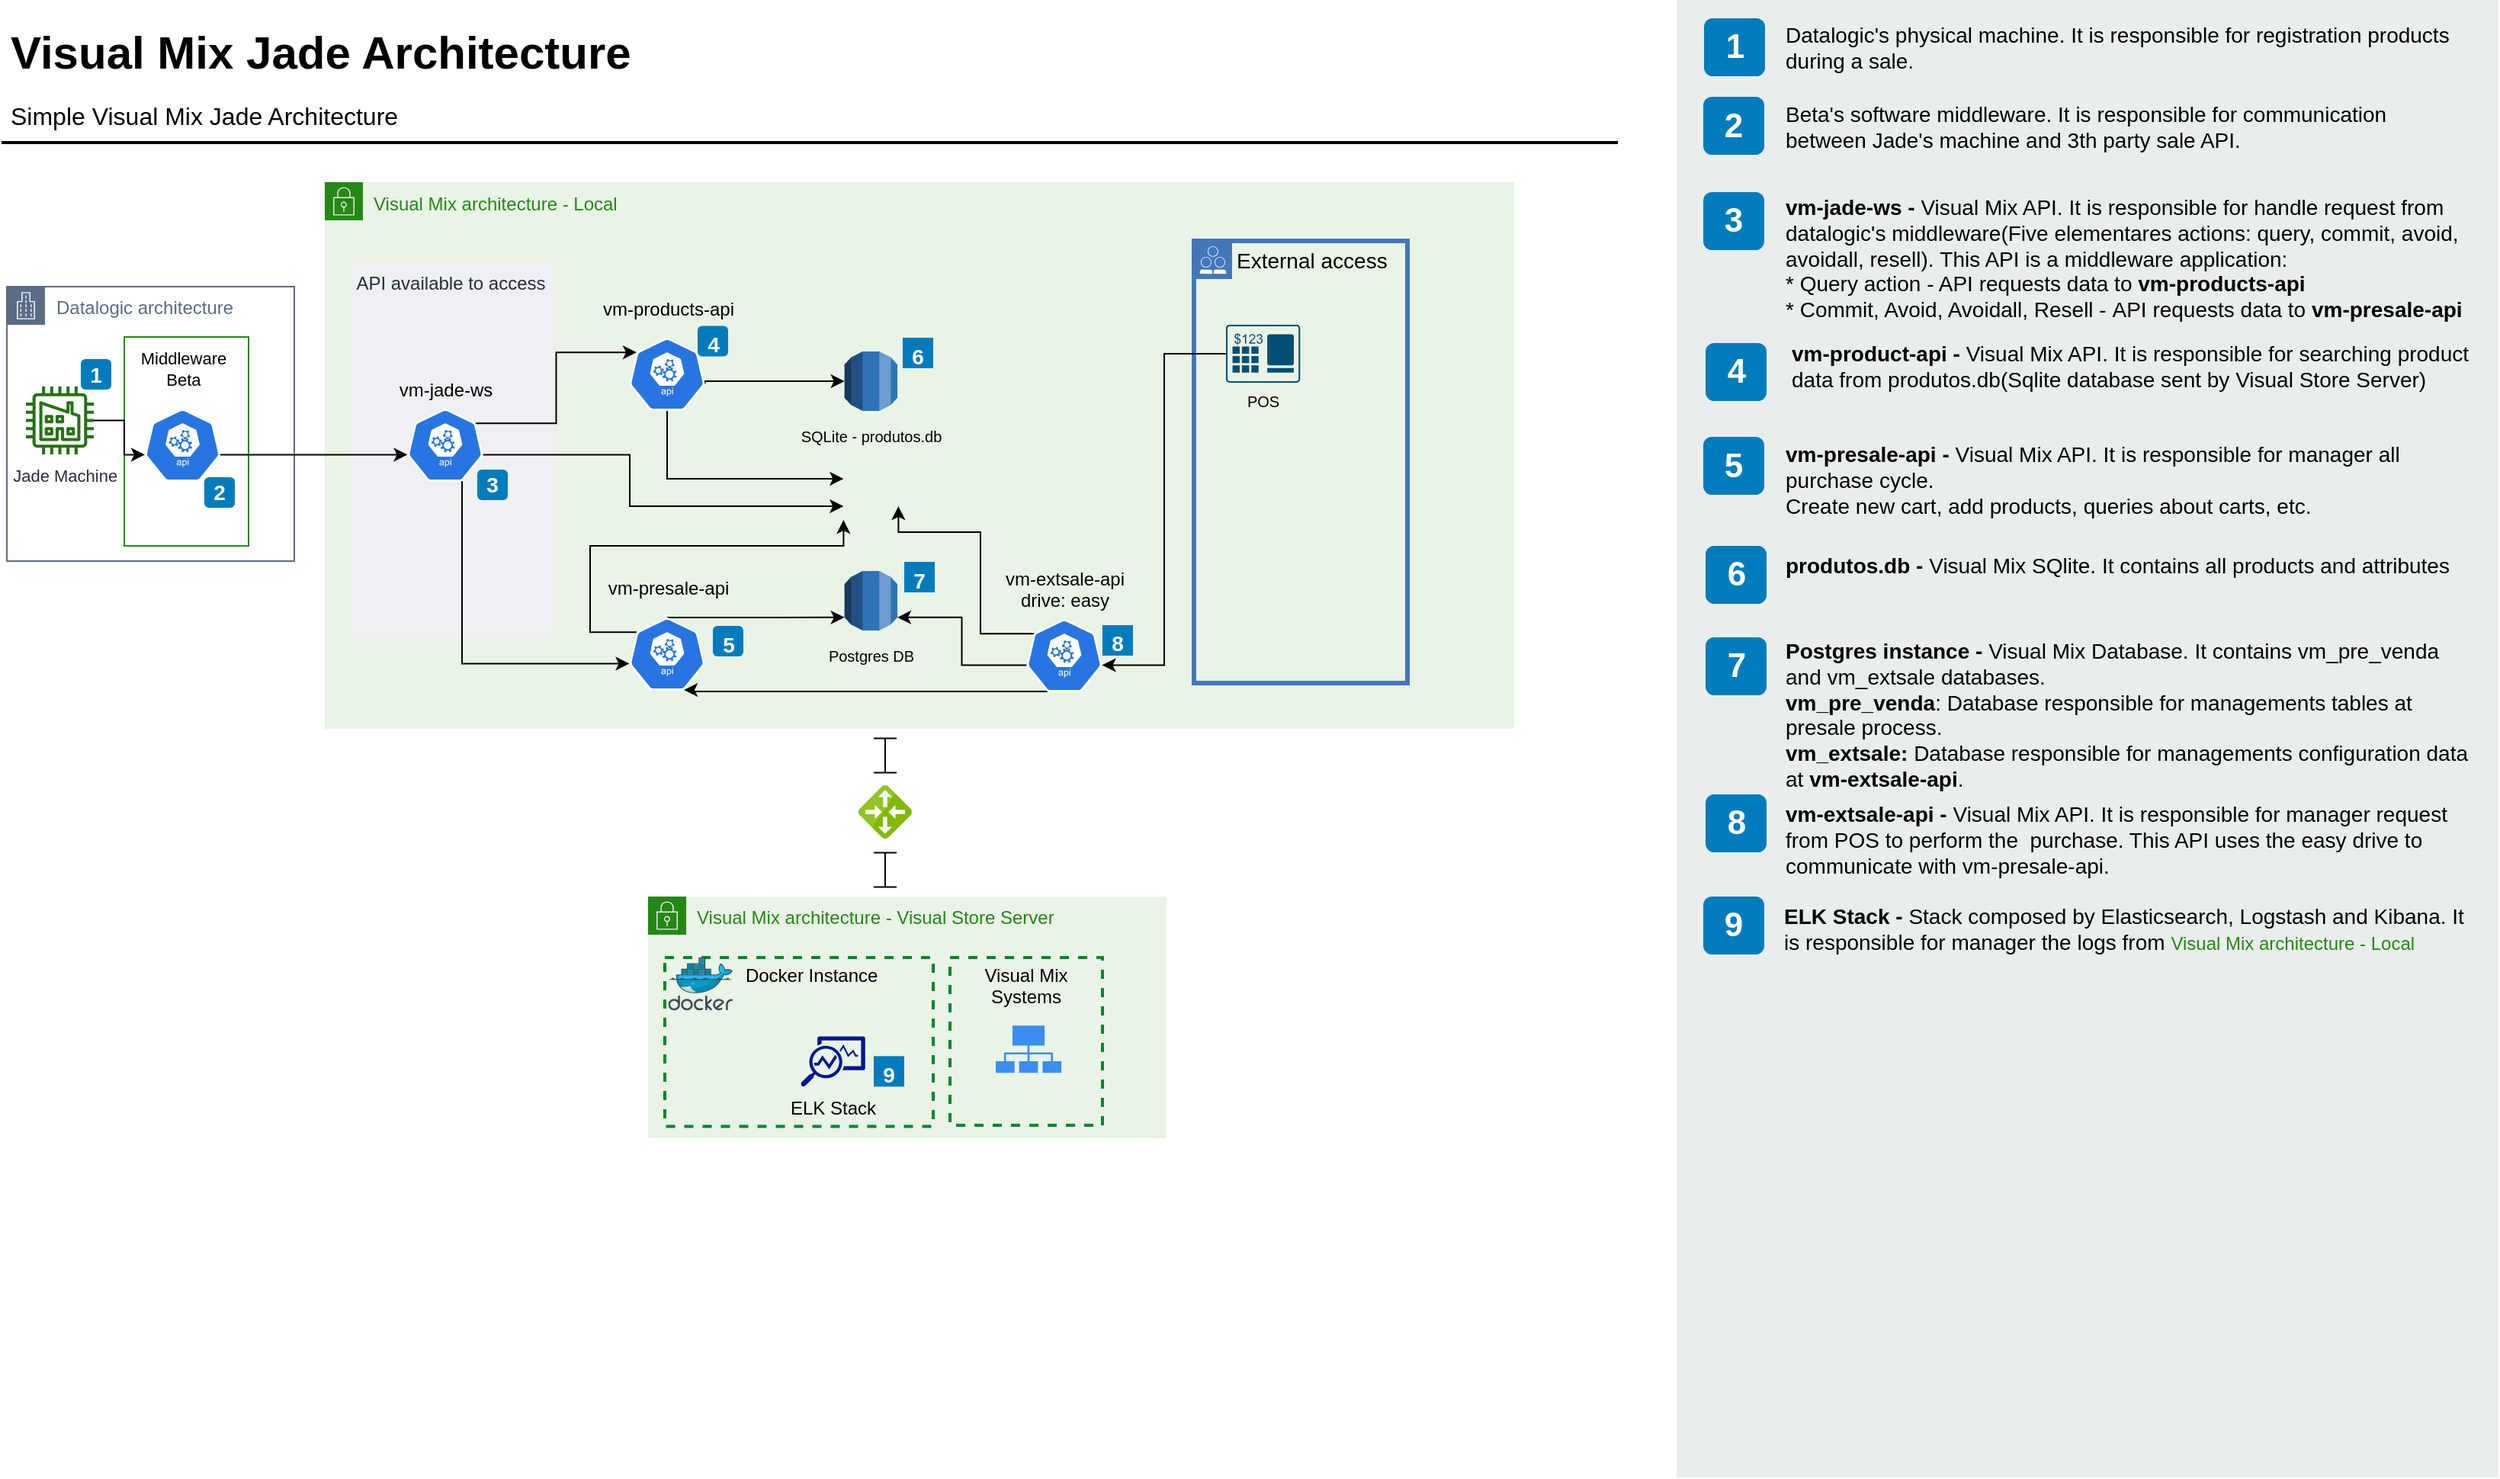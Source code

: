 <mxfile version="13.6.2" type="github">
  <diagram id="Ht1M8jgEwFfnCIfOTk4-" name="api-flux">
    <mxGraphModel dx="315" dy="213" grid="1" gridSize="10" guides="1" tooltips="1" connect="1" arrows="1" fold="1" page="1" pageScale="1" pageWidth="827" pageHeight="1169" math="0" shadow="0">
      <root>
        <mxCell id="0" />
        <mxCell id="1" parent="0" />
        <mxCell id="UEzPUAAOIrF-is8g5C7q-1" value="Datalogic architecture" style="points=[[0,0],[0.25,0],[0.5,0],[0.75,0],[1,0],[1,0.25],[1,0.5],[1,0.75],[1,1],[0.75,1],[0.5,1],[0.25,1],[0,1],[0,0.75],[0,0.5],[0,0.25]];outlineConnect=0;gradientColor=none;html=1;whiteSpace=wrap;fontSize=12;fontStyle=0;shape=mxgraph.aws4.group;grIcon=mxgraph.aws4.group_corporate_data_center;strokeColor=#5A6C86;fillColor=none;verticalAlign=top;align=left;spacingLeft=30;fontColor=#5A6C86;dashed=0;" parent="1" vertex="1">
          <mxGeometry x="11.5" y="240" width="188.5" height="180" as="geometry" />
        </mxCell>
        <mxCell id="UEzPUAAOIrF-is8g5C7q-5" value="" style="whiteSpace=wrap;html=1;dashed=0;fontColor=#AAB7B8;fontStyle=0;align=left;verticalAlign=top;strokeColor=#248814;fillColor=none;gradientColor=none;spacingLeft=30;" parent="1" vertex="1">
          <mxGeometry x="88.5" y="273" width="81.5" height="137" as="geometry" />
        </mxCell>
        <mxCell id="-QjtrjUzRDEMRZ5MF8oH-9" value="1" style="rounded=1;whiteSpace=wrap;html=1;fillColor=#007CBD;strokeColor=none;fontColor=#FFFFFF;fontStyle=1;fontSize=14;" parent="1" vertex="1">
          <mxGeometry x="60" y="287.5" width="20" height="20" as="geometry" />
        </mxCell>
        <mxCell id="-QjtrjUzRDEMRZ5MF8oH-47" value="Visual Mix Jade Architecture" style="text;html=1;resizable=0;points=[];autosize=1;align=left;verticalAlign=top;spacingTop=-4;fontSize=30;fontStyle=1" parent="1" vertex="1">
          <mxGeometry x="12" y="65.5" width="420" height="40" as="geometry" />
        </mxCell>
        <mxCell id="-QjtrjUzRDEMRZ5MF8oH-48" value="Simple Visual Mix Jade Architecture" style="text;html=1;resizable=0;points=[];autosize=1;align=left;verticalAlign=top;spacingTop=-4;fontSize=16" parent="1" vertex="1">
          <mxGeometry x="12" y="115.5" width="270" height="20" as="geometry" />
        </mxCell>
        <mxCell id="SCVMTBWpLvtzJIhz15lM-1" value="" style="line;strokeWidth=2;html=1;fontSize=14;" parent="1" vertex="1">
          <mxGeometry x="8" y="140.5" width="1060" height="10" as="geometry" />
        </mxCell>
        <mxCell id="7OVz4w7n9kzEPWy-4BBC-3" value="" style="rounded=0;whiteSpace=wrap;html=1;fillColor=#EAEDED;fontSize=22;fontColor=#FFFFFF;strokeColor=none;labelBackgroundColor=none;" parent="1" vertex="1">
          <mxGeometry x="1106.5" y="52" width="539" height="969" as="geometry" />
        </mxCell>
        <mxCell id="7OVz4w7n9kzEPWy-4BBC-4" value="1" style="rounded=1;whiteSpace=wrap;html=1;fillColor=#007CBD;strokeColor=none;fontColor=#FFFFFF;fontStyle=1;fontSize=22;labelBackgroundColor=none;" parent="1" vertex="1">
          <mxGeometry x="1124.5" y="64" width="40" height="38" as="geometry" />
        </mxCell>
        <mxCell id="7OVz4w7n9kzEPWy-4BBC-5" value="2" style="rounded=1;whiteSpace=wrap;html=1;fillColor=#007CBD;strokeColor=none;fontColor=#FFFFFF;fontStyle=1;fontSize=22;labelBackgroundColor=none;" parent="1" vertex="1">
          <mxGeometry x="1124" y="115.5" width="40" height="38" as="geometry" />
        </mxCell>
        <mxCell id="7OVz4w7n9kzEPWy-4BBC-6" value="3" style="rounded=1;whiteSpace=wrap;html=1;fillColor=#007CBD;strokeColor=none;fontColor=#FFFFFF;fontStyle=1;fontSize=22;labelBackgroundColor=none;" parent="1" vertex="1">
          <mxGeometry x="1124" y="178" width="40" height="38" as="geometry" />
        </mxCell>
        <mxCell id="7OVz4w7n9kzEPWy-4BBC-7" value="4" style="rounded=1;whiteSpace=wrap;html=1;fillColor=#007CBD;strokeColor=none;fontColor=#FFFFFF;fontStyle=1;fontSize=22;labelBackgroundColor=none;" parent="1" vertex="1">
          <mxGeometry x="1125.5" y="277" width="40" height="38" as="geometry" />
        </mxCell>
        <mxCell id="7OVz4w7n9kzEPWy-4BBC-8" value="5" style="rounded=1;whiteSpace=wrap;html=1;fillColor=#007CBD;strokeColor=none;fontColor=#FFFFFF;fontStyle=1;fontSize=22;labelBackgroundColor=none;" parent="1" vertex="1">
          <mxGeometry x="1124" y="338.5" width="40" height="38" as="geometry" />
        </mxCell>
        <mxCell id="7OVz4w7n9kzEPWy-4BBC-9" value="6" style="rounded=1;whiteSpace=wrap;html=1;fillColor=#007CBD;strokeColor=none;fontColor=#FFFFFF;fontStyle=1;fontSize=22;labelBackgroundColor=none;" parent="1" vertex="1">
          <mxGeometry x="1125.5" y="410" width="40" height="38" as="geometry" />
        </mxCell>
        <mxCell id="7OVz4w7n9kzEPWy-4BBC-10" value="7" style="rounded=1;whiteSpace=wrap;html=1;fillColor=#007CBD;strokeColor=none;fontColor=#FFFFFF;fontStyle=1;fontSize=22;labelBackgroundColor=none;" parent="1" vertex="1">
          <mxGeometry x="1125.5" y="470" width="40" height="38" as="geometry" />
        </mxCell>
        <mxCell id="7OVz4w7n9kzEPWy-4BBC-11" value="8" style="rounded=1;whiteSpace=wrap;html=1;fillColor=#007CBD;strokeColor=none;fontColor=#FFFFFF;fontStyle=1;fontSize=22;labelBackgroundColor=none;" parent="1" vertex="1">
          <mxGeometry x="1125.5" y="573" width="40" height="38" as="geometry" />
        </mxCell>
        <mxCell id="7OVz4w7n9kzEPWy-4BBC-13" value="&lt;span&gt;Datalogic&#39;s physical&amp;nbsp;machine. It is responsible&amp;nbsp;for&amp;nbsp;registration products during a sale.&amp;nbsp;&lt;br&gt;&lt;br&gt;&lt;/span&gt;" style="text;html=1;align=left;verticalAlign=top;spacingTop=-4;fontSize=14;labelBackgroundColor=none;whiteSpace=wrap;" parent="1" vertex="1">
          <mxGeometry x="1176" y="63.5" width="449" height="46.5" as="geometry" />
        </mxCell>
        <mxCell id="7OVz4w7n9kzEPWy-4BBC-14" value="Beta&#39;s software middleware. It is responsible for communication between Jade&#39;s machine and 3th party sale API." style="text;html=1;align=left;verticalAlign=top;spacingTop=-4;fontSize=14;labelBackgroundColor=none;whiteSpace=wrap;" parent="1" vertex="1">
          <mxGeometry x="1176" y="116" width="450" height="43.5" as="geometry" />
        </mxCell>
        <mxCell id="7OVz4w7n9kzEPWy-4BBC-15" value="&lt;b&gt;vm-jade-ws -&amp;nbsp;&lt;/b&gt;Visual Mix API. It is responsible for handle request from datalogic&#39;s middleware(Five elementares actions: query, commit, avoid, avoidall, resell).&amp;nbsp;This API is a middleware application: &lt;br&gt;* Query action - API requests data to &lt;b&gt;vm-products-api&lt;br&gt;&lt;/b&gt;* Commit, Avoid, Avoidall, Resell -&amp;nbsp;API requests data to&amp;nbsp;&lt;b&gt;vm-presale-api&lt;/b&gt;" style="text;html=1;align=left;verticalAlign=top;spacingTop=-4;fontSize=14;labelBackgroundColor=none;whiteSpace=wrap;" parent="1" vertex="1">
          <mxGeometry x="1176" y="176.5" width="450" height="117" as="geometry" />
        </mxCell>
        <mxCell id="7OVz4w7n9kzEPWy-4BBC-16" value="&lt;span&gt;&lt;b&gt;vm-product-api&amp;nbsp;&lt;/b&gt;&lt;/span&gt;&lt;b&gt;-&amp;nbsp;&lt;/b&gt;Visual Mix API. It is responsible for searching product data from produtos.db(Sqlite database sent by Visual Store Server)" style="text;html=1;align=left;verticalAlign=top;spacingTop=-4;fontSize=14;labelBackgroundColor=none;whiteSpace=wrap;" parent="1" vertex="1">
          <mxGeometry x="1179.5" y="272.5" width="450" height="49.5" as="geometry" />
        </mxCell>
        <mxCell id="7OVz4w7n9kzEPWy-4BBC-17" value="&lt;b&gt;vm-presale-api&amp;nbsp;&lt;/b&gt;&lt;b&gt;-&amp;nbsp;&lt;/b&gt;Visual Mix API. It is responsible for manager all purchase cycle. &lt;br&gt;Create new cart, add products, queries about carts, etc." style="text;html=1;align=left;verticalAlign=top;spacingTop=-4;fontSize=14;labelBackgroundColor=none;whiteSpace=wrap;" parent="1" vertex="1">
          <mxGeometry x="1176" y="338.5" width="449" height="62.5" as="geometry" />
        </mxCell>
        <mxCell id="7OVz4w7n9kzEPWy-4BBC-18" value="&lt;b&gt;produtos.db&amp;nbsp;&lt;/b&gt;&lt;b&gt;-&amp;nbsp;&lt;/b&gt;Visual Mix&amp;nbsp;SQlite.&amp;nbsp;It contains all products and attributes&amp;nbsp;&lt;br&gt;" style="text;html=1;align=left;verticalAlign=top;spacingTop=-4;fontSize=14;labelBackgroundColor=none;whiteSpace=wrap;" parent="1" vertex="1">
          <mxGeometry x="1176" y="411.5" width="450" height="28.5" as="geometry" />
        </mxCell>
        <mxCell id="7OVz4w7n9kzEPWy-4BBC-20" value="&lt;b&gt;vm-extsale-api&amp;nbsp;&lt;/b&gt;&lt;b&gt;-&amp;nbsp;&lt;/b&gt;Visual Mix API. It is responsible for manager request from POS to perform the &amp;nbsp;purchase. This API uses the easy drive to communicate with vm-presale-api." style="text;html=1;align=left;verticalAlign=top;spacingTop=-4;fontSize=14;labelBackgroundColor=none;whiteSpace=wrap;" parent="1" vertex="1">
          <mxGeometry x="1176" y="574.5" width="449" height="55.5" as="geometry" />
        </mxCell>
        <mxCell id="J2uJuzHB50UTJ_rWJ9Sv-48" style="edgeStyle=orthogonalEdgeStyle;rounded=0;orthogonalLoop=1;jettySize=auto;html=1;entryX=0.005;entryY=0.63;entryDx=0;entryDy=0;entryPerimeter=0;fontSize=10;" parent="1" source="UEzPUAAOIrF-is8g5C7q-6" target="J2uJuzHB50UTJ_rWJ9Sv-2" edge="1">
          <mxGeometry relative="1" as="geometry" />
        </mxCell>
        <mxCell id="UEzPUAAOIrF-is8g5C7q-6" value="&amp;nbsp; &lt;font style=&quot;font-size: 11px&quot;&gt;Jade Machine&lt;/font&gt;" style="outlineConnect=0;fontColor=#232F3E;gradientColor=none;fillColor=#277116;strokeColor=none;dashed=0;verticalLabelPosition=bottom;verticalAlign=top;align=center;html=1;fontSize=12;fontStyle=0;aspect=fixed;pointerEvents=1;shape=mxgraph.aws4.factory;" parent="1" vertex="1">
          <mxGeometry x="24" y="305.5" width="44.5" height="44.5" as="geometry" />
        </mxCell>
        <mxCell id="UEzPUAAOIrF-is8g5C7q-10" value="2" style="rounded=1;whiteSpace=wrap;html=1;fillColor=#007CBD;strokeColor=none;fontColor=#FFFFFF;fontStyle=1;fontSize=14;" parent="1" vertex="1">
          <mxGeometry x="141" y="365" width="20" height="20" as="geometry" />
        </mxCell>
        <mxCell id="J2uJuzHB50UTJ_rWJ9Sv-2" value="&lt;font style=&quot;font-size: 11px&quot;&gt;Middleware &lt;br&gt;Beta&lt;br&gt;&lt;br&gt;&lt;br&gt;&lt;br&gt;&lt;br&gt;&lt;br&gt;&lt;br&gt;&lt;br&gt;&lt;/font&gt;" style="html=1;dashed=0;whitespace=wrap;fillColor=#2875E2;strokeColor=#ffffff;points=[[0.005,0.63,0],[0.1,0.2,0],[0.9,0.2,0],[0.5,0,0],[0.995,0.63,0],[0.72,0.99,0],[0.5,1,0],[0.28,0.99,0]];shape=mxgraph.kubernetes.icon;prIcon=api" parent="1" vertex="1">
          <mxGeometry x="101.75" y="320" width="50" height="48" as="geometry" />
        </mxCell>
        <mxCell id="J2uJuzHB50UTJ_rWJ9Sv-3" value="Visual Mix architecture - Local" style="points=[[0,0],[0.25,0],[0.5,0],[0.75,0],[1,0],[1,0.25],[1,0.5],[1,0.75],[1,1],[0.75,1],[0.5,1],[0.25,1],[0,1],[0,0.75],[0,0.5],[0,0.25]];outlineConnect=0;gradientColor=none;html=1;whiteSpace=wrap;fontSize=12;fontStyle=0;shape=mxgraph.aws4.group;grIcon=mxgraph.aws4.group_security_group;grStroke=0;strokeColor=#248814;fillColor=#E9F3E6;verticalAlign=top;align=left;spacingLeft=30;fontColor=#248814;dashed=0;" parent="1" vertex="1">
          <mxGeometry x="220" y="171.5" width="780" height="358.5" as="geometry" />
        </mxCell>
        <mxCell id="J2uJuzHB50UTJ_rWJ9Sv-4" value="API available to access" style="fillColor=#EFF0F3;strokeColor=none;dashed=0;verticalAlign=top;fontStyle=0;fontColor=#232F3D;" parent="1" vertex="1">
          <mxGeometry x="235.5" y="224" width="134.5" height="246" as="geometry" />
        </mxCell>
        <mxCell id="J2uJuzHB50UTJ_rWJ9Sv-18" style="edgeStyle=orthogonalEdgeStyle;rounded=0;orthogonalLoop=1;jettySize=auto;html=1;exitX=0.9;exitY=0.2;exitDx=0;exitDy=0;exitPerimeter=0;fontSize=14;entryX=0.1;entryY=0.2;entryDx=0;entryDy=0;entryPerimeter=0;" parent="1" source="J2uJuzHB50UTJ_rWJ9Sv-5" target="J2uJuzHB50UTJ_rWJ9Sv-10" edge="1">
          <mxGeometry relative="1" as="geometry">
            <mxPoint x="378" y="350" as="targetPoint" />
          </mxGeometry>
        </mxCell>
        <mxCell id="J2uJuzHB50UTJ_rWJ9Sv-19" style="edgeStyle=orthogonalEdgeStyle;rounded=0;orthogonalLoop=1;jettySize=auto;html=1;exitX=0.72;exitY=0.99;exitDx=0;exitDy=0;exitPerimeter=0;entryX=0.005;entryY=0.63;entryDx=0;entryDy=0;entryPerimeter=0;fontSize=14;" parent="1" source="J2uJuzHB50UTJ_rWJ9Sv-5" target="J2uJuzHB50UTJ_rWJ9Sv-11" edge="1">
          <mxGeometry relative="1" as="geometry" />
        </mxCell>
        <mxCell id="J2uJuzHB50UTJ_rWJ9Sv-63" style="edgeStyle=orthogonalEdgeStyle;rounded=0;orthogonalLoop=1;jettySize=auto;html=1;exitX=0.995;exitY=0.63;exitDx=0;exitDy=0;exitPerimeter=0;entryX=0;entryY=0.75;entryDx=0;entryDy=0;fontSize=10;" parent="1" source="J2uJuzHB50UTJ_rWJ9Sv-5" target="J2uJuzHB50UTJ_rWJ9Sv-54" edge="1">
          <mxGeometry relative="1" as="geometry">
            <Array as="points">
              <mxPoint x="420" y="350" />
              <mxPoint x="420" y="384" />
            </Array>
          </mxGeometry>
        </mxCell>
        <mxCell id="J2uJuzHB50UTJ_rWJ9Sv-5" value="vm-jade-ws&lt;br&gt;&lt;br&gt;&lt;br&gt;&lt;br&gt;&lt;br&gt;&lt;br&gt;" style="html=1;dashed=0;whitespace=wrap;fillColor=#2875E2;strokeColor=#ffffff;points=[[0.005,0.63,0],[0.1,0.2,0],[0.9,0.2,0],[0.5,0,0],[0.995,0.63,0],[0.72,0.99,0],[0.5,1,0],[0.28,0.99,0]];shape=mxgraph.kubernetes.icon;prIcon=api" parent="1" vertex="1">
          <mxGeometry x="274" y="320" width="50" height="48" as="geometry" />
        </mxCell>
        <mxCell id="UEzPUAAOIrF-is8g5C7q-19" value="3" style="rounded=1;whiteSpace=wrap;html=1;fillColor=#007CBD;strokeColor=none;fontColor=#FFFFFF;fontStyle=1;fontSize=14;" parent="1" vertex="1">
          <mxGeometry x="320" y="360" width="20" height="20" as="geometry" />
        </mxCell>
        <mxCell id="J2uJuzHB50UTJ_rWJ9Sv-8" style="edgeStyle=orthogonalEdgeStyle;rounded=0;orthogonalLoop=1;jettySize=auto;html=1;exitX=0.995;exitY=0.63;exitDx=0;exitDy=0;exitPerimeter=0;entryX=0.005;entryY=0.63;entryDx=0;entryDy=0;entryPerimeter=0;" parent="1" source="J2uJuzHB50UTJ_rWJ9Sv-2" target="J2uJuzHB50UTJ_rWJ9Sv-5" edge="1">
          <mxGeometry relative="1" as="geometry" />
        </mxCell>
        <mxCell id="J2uJuzHB50UTJ_rWJ9Sv-30" style="edgeStyle=orthogonalEdgeStyle;rounded=0;orthogonalLoop=1;jettySize=auto;html=1;exitX=0.995;exitY=0.63;exitDx=0;exitDy=0;exitPerimeter=0;entryX=0;entryY=0.5;entryDx=0;entryDy=0;entryPerimeter=0;fontSize=14;" parent="1" source="J2uJuzHB50UTJ_rWJ9Sv-10" target="J2uJuzHB50UTJ_rWJ9Sv-28" edge="1">
          <mxGeometry relative="1" as="geometry">
            <Array as="points">
              <mxPoint x="469" y="302" />
            </Array>
          </mxGeometry>
        </mxCell>
        <mxCell id="J2uJuzHB50UTJ_rWJ9Sv-59" style="edgeStyle=orthogonalEdgeStyle;rounded=0;orthogonalLoop=1;jettySize=auto;html=1;exitX=0.5;exitY=1;exitDx=0;exitDy=0;exitPerimeter=0;entryX=0;entryY=0.25;entryDx=0;entryDy=0;fontSize=10;" parent="1" source="J2uJuzHB50UTJ_rWJ9Sv-10" target="J2uJuzHB50UTJ_rWJ9Sv-54" edge="1">
          <mxGeometry relative="1" as="geometry" />
        </mxCell>
        <mxCell id="J2uJuzHB50UTJ_rWJ9Sv-10" value="vm-products-api&lt;br&gt;&lt;br&gt;&lt;br&gt;&lt;br&gt;&lt;br&gt;&lt;br&gt;&lt;br&gt;" style="html=1;dashed=0;whitespace=wrap;fillColor=#2875E2;strokeColor=#ffffff;points=[[0.005,0.63,0],[0.1,0.2,0],[0.9,0.2,0],[0.5,0,0],[0.995,0.63,0],[0.72,0.99,0],[0.5,1,0],[0.28,0.99,0]];shape=mxgraph.kubernetes.icon;prIcon=api" parent="1" vertex="1">
          <mxGeometry x="419.5" y="273.5" width="50" height="48" as="geometry" />
        </mxCell>
        <mxCell id="J2uJuzHB50UTJ_rWJ9Sv-24" style="edgeStyle=orthogonalEdgeStyle;rounded=0;orthogonalLoop=1;jettySize=auto;html=1;exitX=0.5;exitY=0;exitDx=0;exitDy=0;exitPerimeter=0;fontSize=14;entryX=0;entryY=0.78;entryDx=0;entryDy=0;entryPerimeter=0;" parent="1" source="J2uJuzHB50UTJ_rWJ9Sv-11" target="J2uJuzHB50UTJ_rWJ9Sv-26" edge="1">
          <mxGeometry relative="1" as="geometry">
            <mxPoint x="547" y="450" as="targetPoint" />
            <Array as="points">
              <mxPoint x="480" y="457" />
              <mxPoint x="480" y="457" />
            </Array>
          </mxGeometry>
        </mxCell>
        <mxCell id="J2uJuzHB50UTJ_rWJ9Sv-58" style="edgeStyle=orthogonalEdgeStyle;rounded=0;orthogonalLoop=1;jettySize=auto;html=1;exitX=0.1;exitY=0.2;exitDx=0;exitDy=0;exitPerimeter=0;entryX=0;entryY=1;entryDx=0;entryDy=0;fontSize=10;" parent="1" source="J2uJuzHB50UTJ_rWJ9Sv-11" target="J2uJuzHB50UTJ_rWJ9Sv-54" edge="1">
          <mxGeometry relative="1" as="geometry">
            <mxPoint x="418.5" y="466.6" as="sourcePoint" />
            <mxPoint x="558.0" y="410.0" as="targetPoint" />
            <Array as="points">
              <mxPoint x="394" y="467" />
              <mxPoint x="394" y="410" />
            </Array>
          </mxGeometry>
        </mxCell>
        <mxCell id="J2uJuzHB50UTJ_rWJ9Sv-11" value="vm-presale-api&lt;br&gt;&lt;br&gt;&lt;br&gt;&lt;br&gt;&lt;br&gt;&lt;br&gt;&lt;br&gt;" style="html=1;dashed=0;whitespace=wrap;fillColor=#2875E2;strokeColor=#ffffff;points=[[0.005,0.63,0],[0.1,0.2,0],[0.9,0.2,0],[0.5,0,0],[0.995,0.63,0],[0.72,0.99,0],[0.5,1,0],[0.28,0.99,0]];shape=mxgraph.kubernetes.icon;prIcon=api" parent="1" vertex="1">
          <mxGeometry x="419.5" y="457" width="50" height="48" as="geometry" />
        </mxCell>
        <mxCell id="UEzPUAAOIrF-is8g5C7q-20" value="&lt;font style=&quot;font-size: 14px&quot;&gt;4&lt;/font&gt;" style="rounded=1;whiteSpace=wrap;html=1;fillColor=#007CBD;strokeColor=none;fontColor=#FFFFFF;fontStyle=1;fontSize=22;" parent="1" vertex="1">
          <mxGeometry x="464.5" y="265.75" width="20" height="20" as="geometry" />
        </mxCell>
        <mxCell id="J2uJuzHB50UTJ_rWJ9Sv-20" value="&lt;span style=&quot;font-size: 14px&quot;&gt;5&lt;/span&gt;" style="rounded=1;whiteSpace=wrap;html=1;fillColor=#007CBD;strokeColor=none;fontColor=#FFFFFF;fontStyle=1;fontSize=22;" parent="1" vertex="1">
          <mxGeometry x="474.5" y="462.5" width="20" height="20" as="geometry" />
        </mxCell>
        <mxCell id="J2uJuzHB50UTJ_rWJ9Sv-26" value="&lt;font style=&quot;font-size: 10px&quot;&gt;Postgres DB&lt;/font&gt;" style="outlineConnect=0;dashed=0;verticalLabelPosition=bottom;verticalAlign=top;align=center;html=1;shape=mxgraph.aws3.rds;fillColor=#2E73B8;gradientColor=none;fontSize=14;" parent="1" vertex="1">
          <mxGeometry x="560.84" y="426.5" width="34.66" height="39" as="geometry" />
        </mxCell>
        <mxCell id="J2uJuzHB50UTJ_rWJ9Sv-28" value="&lt;font style=&quot;font-size: 10px&quot;&gt;SQLite - produtos.db&lt;/font&gt;" style="outlineConnect=0;dashed=0;verticalLabelPosition=bottom;verticalAlign=top;align=center;html=1;shape=mxgraph.aws3.rds;fillColor=#2E73B8;gradientColor=none;fontSize=14;" parent="1" vertex="1">
          <mxGeometry x="560.84" y="282.5" width="34.66" height="39" as="geometry" />
        </mxCell>
        <mxCell id="J2uJuzHB50UTJ_rWJ9Sv-31" value="&lt;span style=&quot;font-size: 14px&quot;&gt;6&lt;/span&gt;" style="rounded=1;whiteSpace=wrap;html=1;fillColor=#007CBD;strokeColor=none;fontColor=#FFFFFF;fontStyle=1;fontSize=22;arcSize=0;" parent="1" vertex="1">
          <mxGeometry x="599" y="273.5" width="20" height="20" as="geometry" />
        </mxCell>
        <mxCell id="J2uJuzHB50UTJ_rWJ9Sv-33" value="&lt;span style=&quot;font-size: 14px&quot;&gt;7&lt;/span&gt;" style="rounded=1;whiteSpace=wrap;html=1;fillColor=#007CBD;strokeColor=none;fontColor=#FFFFFF;fontStyle=1;fontSize=22;arcSize=0;" parent="1" vertex="1">
          <mxGeometry x="600" y="420.5" width="20" height="20" as="geometry" />
        </mxCell>
        <mxCell id="J2uJuzHB50UTJ_rWJ9Sv-60" style="edgeStyle=orthogonalEdgeStyle;rounded=0;orthogonalLoop=1;jettySize=auto;html=1;exitX=0.28;exitY=0.99;exitDx=0;exitDy=0;exitPerimeter=0;entryX=0.72;entryY=0.99;entryDx=0;entryDy=0;entryPerimeter=0;fontSize=10;" parent="1" source="J2uJuzHB50UTJ_rWJ9Sv-34" target="J2uJuzHB50UTJ_rWJ9Sv-11" edge="1">
          <mxGeometry relative="1" as="geometry">
            <Array as="points">
              <mxPoint x="460" y="506" />
              <mxPoint x="460" y="505" />
            </Array>
          </mxGeometry>
        </mxCell>
        <mxCell id="J2uJuzHB50UTJ_rWJ9Sv-61" style="edgeStyle=orthogonalEdgeStyle;rounded=0;orthogonalLoop=1;jettySize=auto;html=1;exitX=0.005;exitY=0.63;exitDx=0;exitDy=0;exitPerimeter=0;entryX=1;entryY=0.78;entryDx=0;entryDy=0;entryPerimeter=0;fontSize=10;" parent="1" source="J2uJuzHB50UTJ_rWJ9Sv-34" target="J2uJuzHB50UTJ_rWJ9Sv-26" edge="1">
          <mxGeometry relative="1" as="geometry" />
        </mxCell>
        <mxCell id="J2uJuzHB50UTJ_rWJ9Sv-62" style="edgeStyle=orthogonalEdgeStyle;rounded=0;orthogonalLoop=1;jettySize=auto;html=1;exitX=0.1;exitY=0.2;exitDx=0;exitDy=0;exitPerimeter=0;entryX=1;entryY=0.75;entryDx=0;entryDy=0;fontSize=10;" parent="1" source="J2uJuzHB50UTJ_rWJ9Sv-34" target="J2uJuzHB50UTJ_rWJ9Sv-54" edge="1">
          <mxGeometry relative="1" as="geometry">
            <Array as="points">
              <mxPoint x="650" y="468" />
              <mxPoint x="650" y="401" />
            </Array>
          </mxGeometry>
        </mxCell>
        <mxCell id="J2uJuzHB50UTJ_rWJ9Sv-34" value="vm-extsale-api&lt;br&gt;drive: easy&lt;br&gt;&lt;br&gt;&lt;br&gt;&lt;br&gt;&lt;br&gt;&lt;br&gt;&lt;br&gt;" style="html=1;dashed=0;whitespace=wrap;fillColor=#2875E2;strokeColor=#ffffff;points=[[0.005,0.63,0],[0.1,0.2,0],[0.9,0.2,0],[0.5,0,0],[0.995,0.63,0],[0.72,0.99,0],[0.5,1,0],[0.28,0.99,0]];shape=mxgraph.kubernetes.icon;prIcon=api" parent="1" vertex="1">
          <mxGeometry x="680" y="458" width="50" height="48" as="geometry" />
        </mxCell>
        <mxCell id="J2uJuzHB50UTJ_rWJ9Sv-36" value="&lt;span style=&quot;font-size: 14px&quot;&gt;8&lt;/span&gt;" style="rounded=1;whiteSpace=wrap;html=1;fillColor=#007CBD;strokeColor=none;fontColor=#FFFFFF;fontStyle=1;fontSize=22;arcSize=0;" parent="1" vertex="1">
          <mxGeometry x="730" y="462" width="20" height="20" as="geometry" />
        </mxCell>
        <mxCell id="J2uJuzHB50UTJ_rWJ9Sv-41" value="External access" style="shape=mxgraph.ibm.box;prType=public;fontStyle=0;verticalAlign=top;align=left;spacingLeft=32;spacingTop=4;fillColor=none;rounded=0;whiteSpace=wrap;html=1;strokeColor=#4376BB;strokeWidth=3;dashed=0;container=1;spacing=-4;collapsible=0;expand=0;recursiveResize=0;fontSize=14;" parent="1" vertex="1">
          <mxGeometry x="790" y="210" width="140" height="290" as="geometry" />
        </mxCell>
        <mxCell id="J2uJuzHB50UTJ_rWJ9Sv-40" value="POS" style="points=[[0.015,0.015,0],[0.985,0.015,0],[0.985,0.985,0],[0.015,0.985,0],[0.25,0,0],[0.5,0,0],[0.75,0,0],[1,0.25,0],[1,0.5,0],[1,0.75,0],[0.75,1,0],[0.5,1,0],[0.25,1,0],[0,0.75,0],[0,0.5,0],[0,0.25,0]];verticalLabelPosition=bottom;html=1;verticalAlign=top;aspect=fixed;align=center;pointerEvents=1;shape=mxgraph.cisco19.pos;fillColor=#005073;strokeColor=none;fontSize=10;" parent="J2uJuzHB50UTJ_rWJ9Sv-41" vertex="1">
          <mxGeometry x="21" y="55" width="48.64" height="38" as="geometry" />
        </mxCell>
        <mxCell id="J2uJuzHB50UTJ_rWJ9Sv-42" style="edgeStyle=orthogonalEdgeStyle;rounded=0;orthogonalLoop=1;jettySize=auto;html=1;exitX=0;exitY=0.5;exitDx=0;exitDy=0;exitPerimeter=0;entryX=0.995;entryY=0.63;entryDx=0;entryDy=0;entryPerimeter=0;fontSize=10;" parent="1" source="J2uJuzHB50UTJ_rWJ9Sv-40" target="J2uJuzHB50UTJ_rWJ9Sv-34" edge="1">
          <mxGeometry relative="1" as="geometry" />
        </mxCell>
        <mxCell id="J2uJuzHB50UTJ_rWJ9Sv-54" value="" style="shape=image;html=1;verticalAlign=top;verticalLabelPosition=bottom;labelBackgroundColor=#ffffff;imageAspect=0;aspect=fixed;image=https://cdn1.iconfinder.com/data/icons/anycolor-common-type-files-pack/512/log_anycolor-128.png;fontSize=10;" parent="1" vertex="1">
          <mxGeometry x="560.17" y="357" width="36" height="36" as="geometry" />
        </mxCell>
        <mxCell id="J2uJuzHB50UTJ_rWJ9Sv-67" value="&lt;b&gt;Postgres instance&amp;nbsp;&lt;/b&gt;&lt;b&gt;-&amp;nbsp;&lt;/b&gt;Visual Mix&amp;nbsp;Database.&amp;nbsp;It contains vm_pre_venda and vm_extsale databases.&lt;br&gt;&lt;b&gt;vm_pre_venda&lt;/b&gt;: Database responsible for managements tables at presale process.&lt;br&gt;&lt;b&gt;vm_extsale:&amp;nbsp;&lt;/b&gt;Database responsible for managements configuration data at &lt;b&gt;vm-extsale-api&lt;/b&gt;.&lt;b&gt;&lt;br&gt;&amp;nbsp;&lt;/b&gt;" style="text;html=1;align=left;verticalAlign=top;spacingTop=-4;fontSize=14;labelBackgroundColor=none;whiteSpace=wrap;" parent="1" vertex="1">
          <mxGeometry x="1176" y="467.75" width="450" height="105.25" as="geometry" />
        </mxCell>
        <mxCell id="qsztV1aWT4bm1WWWcHLa-1" value="Visual Mix architecture - Visual Store Server" style="points=[[0,0],[0.25,0],[0.5,0],[0.75,0],[1,0],[1,0.25],[1,0.5],[1,0.75],[1,1],[0.75,1],[0.5,1],[0.25,1],[0,1],[0,0.75],[0,0.5],[0,0.25]];outlineConnect=0;gradientColor=none;html=1;whiteSpace=wrap;fontSize=12;fontStyle=0;shape=mxgraph.aws4.group;grIcon=mxgraph.aws4.group_security_group;grStroke=0;strokeColor=#248814;fillColor=#E9F3E6;verticalAlign=top;align=left;spacingLeft=30;fontColor=#248814;dashed=0;" vertex="1" parent="1">
          <mxGeometry x="432" y="640" width="340" height="158.5" as="geometry" />
        </mxCell>
        <mxCell id="qsztV1aWT4bm1WWWcHLa-2" value="" style="aspect=fixed;html=1;points=[];align=center;image;fontSize=12;image=img/lib/mscae/Local_Network_Gateways.svg;" vertex="1" parent="1">
          <mxGeometry x="570" y="567" width="35" height="35" as="geometry" />
        </mxCell>
        <mxCell id="qsztV1aWT4bm1WWWcHLa-3" value="" style="shape=crossbar;whiteSpace=wrap;html=1;rounded=1;rotation=90;" vertex="1" parent="1">
          <mxGeometry x="576.25" y="540" width="22.5" height="15" as="geometry" />
        </mxCell>
        <mxCell id="qsztV1aWT4bm1WWWcHLa-4" value="" style="shape=crossbar;whiteSpace=wrap;html=1;rounded=1;rotation=90;" vertex="1" parent="1">
          <mxGeometry x="576.25" y="615" width="22.5" height="15" as="geometry" />
        </mxCell>
        <mxCell id="qsztV1aWT4bm1WWWcHLa-8" value="&amp;nbsp; &amp;nbsp; &amp;nbsp;Docker Instance" style="fontStyle=0;verticalAlign=top;align=center;spacingTop=-2;fillColor=none;rounded=0;whiteSpace=wrap;html=1;strokeColor=#00882B;strokeWidth=2;dashed=1;container=1;collapsible=0;expand=0;recursiveResize=0;" vertex="1" parent="1">
          <mxGeometry x="443" y="680" width="176" height="110.75" as="geometry" />
        </mxCell>
        <mxCell id="qsztV1aWT4bm1WWWcHLa-6" value="ELK Stack" style="aspect=fixed;pointerEvents=1;shadow=0;dashed=0;html=1;strokeColor=none;labelPosition=center;verticalLabelPosition=bottom;verticalAlign=top;align=center;fillColor=#00188D;shape=mxgraph.mscae.enterprise.monitor_running_apps" vertex="1" parent="qsztV1aWT4bm1WWWcHLa-8">
          <mxGeometry x="89.159" y="51.707" width="42.256" height="32.959" as="geometry" />
        </mxCell>
        <mxCell id="qsztV1aWT4bm1WWWcHLa-7" value="" style="aspect=fixed;html=1;points=[];align=center;image;fontSize=12;image=img/lib/mscae/Docker.svg;" vertex="1" parent="qsztV1aWT4bm1WWWcHLa-8">
          <mxGeometry x="2.249" width="42.256" height="34.65" as="geometry" />
        </mxCell>
        <mxCell id="qsztV1aWT4bm1WWWcHLa-18" value="&lt;span style=&quot;font-size: 14px&quot;&gt;9&lt;/span&gt;" style="rounded=1;whiteSpace=wrap;html=1;fillColor=#007CBD;strokeColor=none;fontColor=#FFFFFF;fontStyle=1;fontSize=22;arcSize=0;" vertex="1" parent="qsztV1aWT4bm1WWWcHLa-8">
          <mxGeometry x="137" y="64.67" width="20" height="20" as="geometry" />
        </mxCell>
        <mxCell id="qsztV1aWT4bm1WWWcHLa-11" value="Visual Mix Systems" style="fontStyle=0;verticalAlign=top;align=center;spacingTop=-2;fillColor=none;rounded=0;whiteSpace=wrap;html=1;strokeColor=#00882B;strokeWidth=2;dashed=1;container=1;collapsible=0;expand=0;recursiveResize=0;" vertex="1" parent="1">
          <mxGeometry x="630" y="680" width="100" height="110" as="geometry" />
        </mxCell>
        <mxCell id="qsztV1aWT4bm1WWWcHLa-14" value="" style="html=1;aspect=fixed;strokeColor=none;shadow=0;align=center;verticalAlign=top;fillColor=#3B8DF1;shape=mxgraph.gcp2.connected" vertex="1" parent="qsztV1aWT4bm1WWWcHLa-11">
          <mxGeometry x="30" y="44.65" width="43.06" height="31" as="geometry" />
        </mxCell>
        <mxCell id="qsztV1aWT4bm1WWWcHLa-16" value="9" style="rounded=1;whiteSpace=wrap;html=1;fillColor=#007CBD;strokeColor=none;fontColor=#FFFFFF;fontStyle=1;fontSize=22;labelBackgroundColor=none;" vertex="1" parent="1">
          <mxGeometry x="1124" y="640" width="40" height="38" as="geometry" />
        </mxCell>
        <mxCell id="qsztV1aWT4bm1WWWcHLa-17" value="&lt;b&gt;ELK Stack&amp;nbsp;&lt;/b&gt;&lt;b&gt;-&amp;nbsp;&lt;/b&gt;Stack composed by Elasticsearch, Logstash and Kibana. It is responsible for manager the logs from&amp;nbsp;&lt;span style=&quot;color: rgb(36 , 136 , 20) ; font-size: 12px&quot;&gt;Visual Mix architecture - Local&lt;/span&gt;" style="text;html=1;align=left;verticalAlign=top;spacingTop=-4;fontSize=14;labelBackgroundColor=none;whiteSpace=wrap;" vertex="1" parent="1">
          <mxGeometry x="1174.5" y="641.5" width="449" height="55.5" as="geometry" />
        </mxCell>
      </root>
    </mxGraphModel>
  </diagram>
</mxfile>
